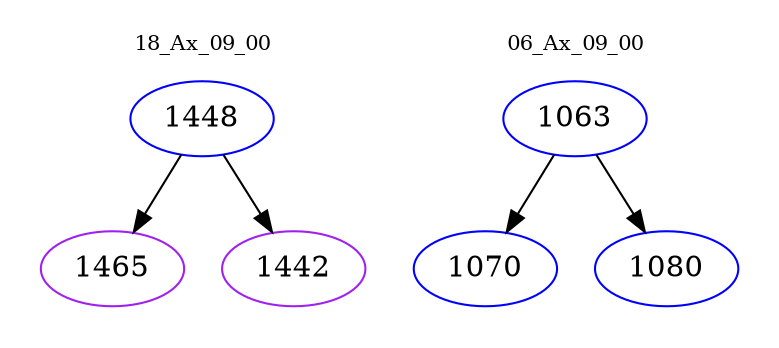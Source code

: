 digraph{
subgraph cluster_0 {
color = white
label = "18_Ax_09_00";
fontsize=10;
T0_1448 [label="1448", color="blue"]
T0_1448 -> T0_1465 [color="black"]
T0_1465 [label="1465", color="purple"]
T0_1448 -> T0_1442 [color="black"]
T0_1442 [label="1442", color="purple"]
}
subgraph cluster_1 {
color = white
label = "06_Ax_09_00";
fontsize=10;
T1_1063 [label="1063", color="blue"]
T1_1063 -> T1_1070 [color="black"]
T1_1070 [label="1070", color="blue"]
T1_1063 -> T1_1080 [color="black"]
T1_1080 [label="1080", color="blue"]
}
}
